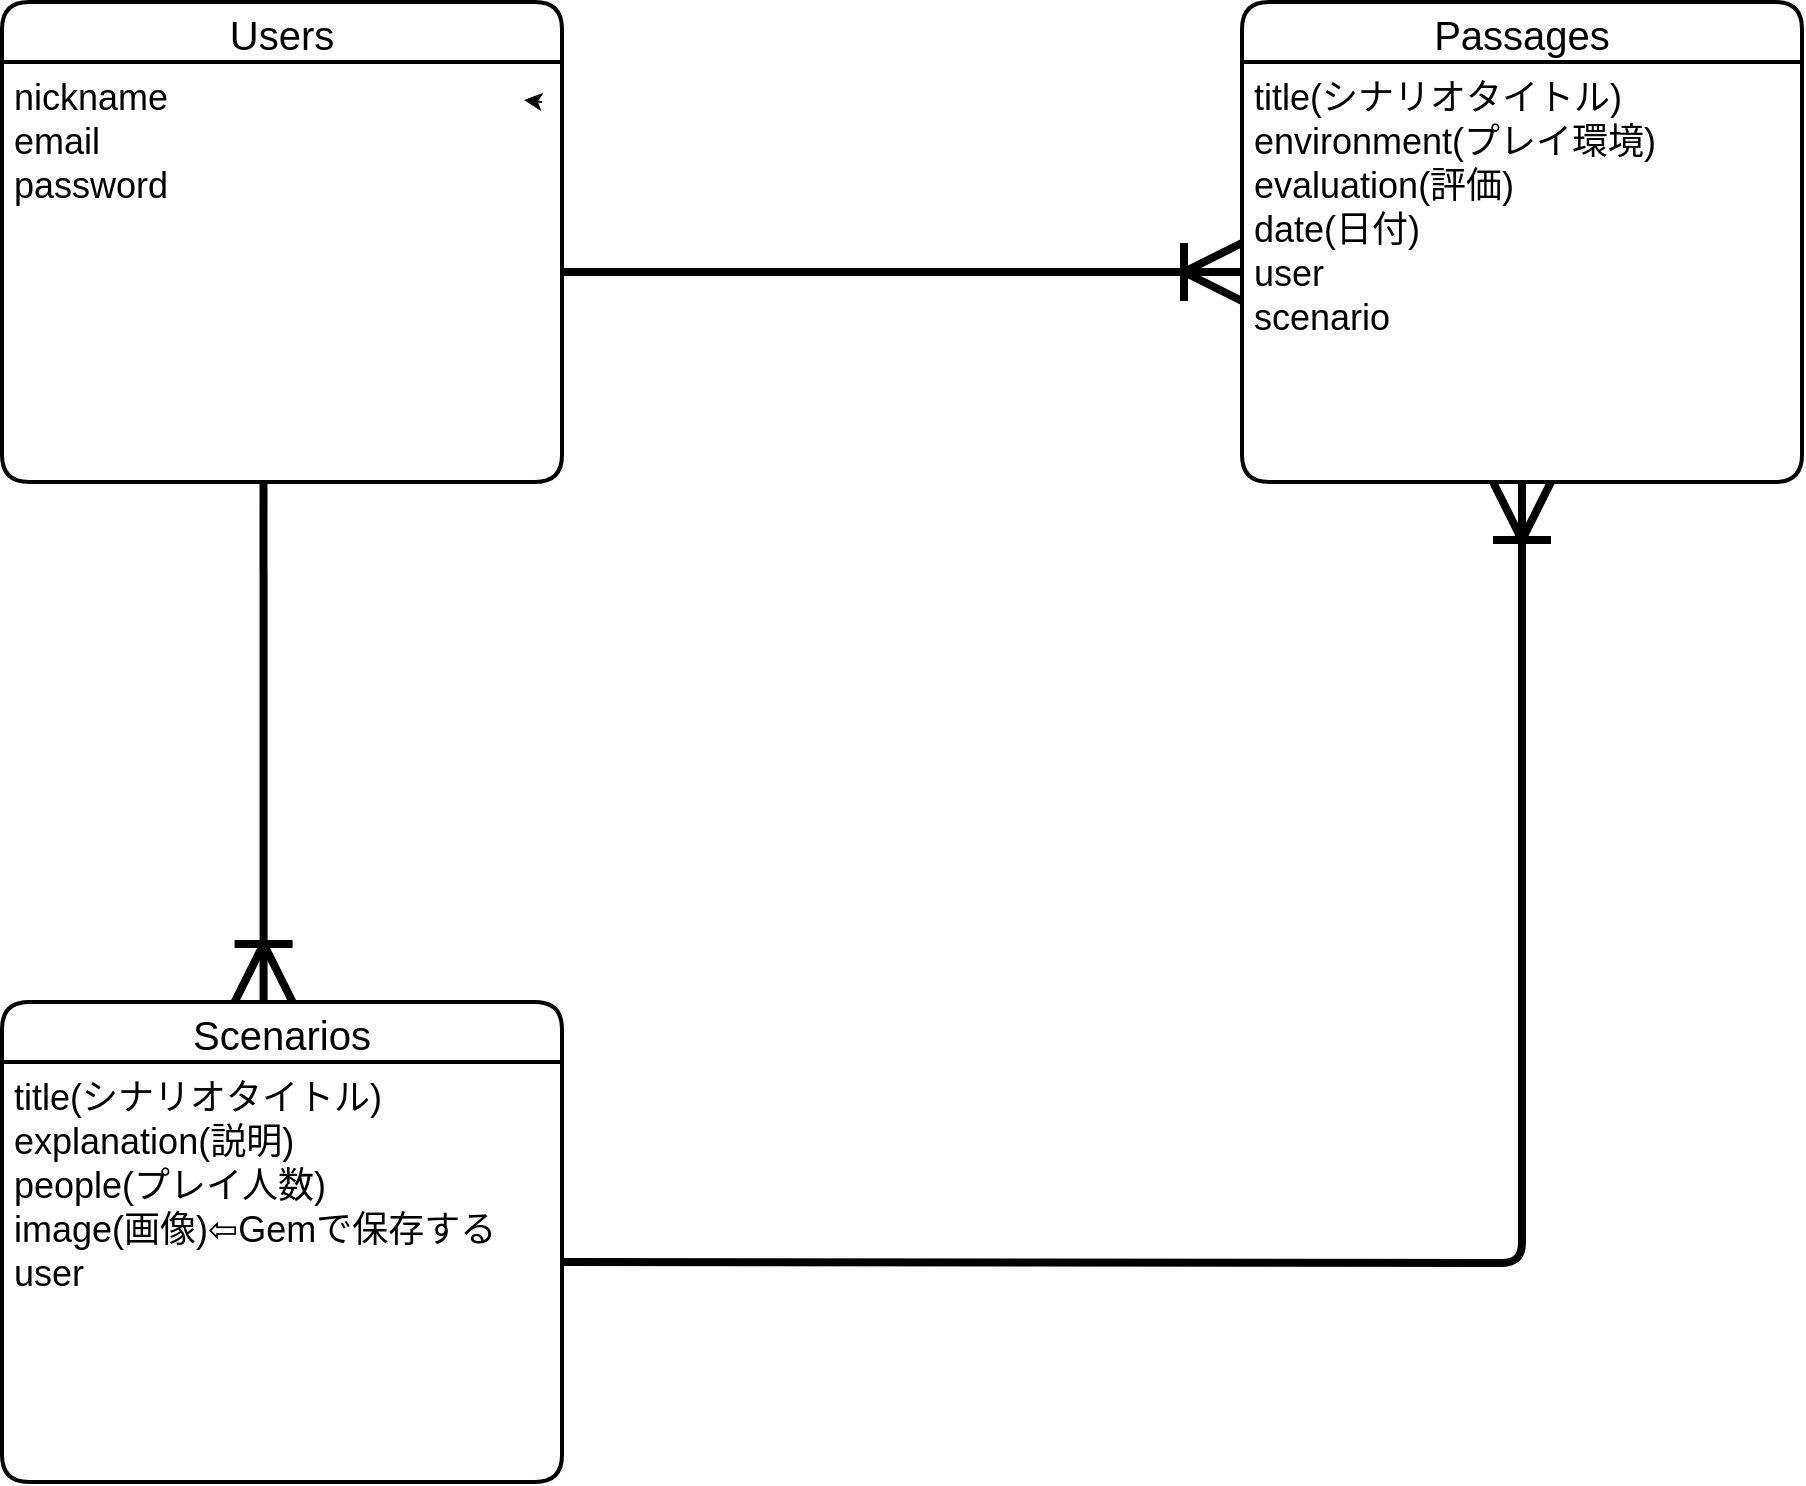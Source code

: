 <mxfile>
    <diagram id="l7B8T1y8BaTqU-JpC8iW" name="ページ1">
        <mxGraphModel dx="938" dy="850" grid="1" gridSize="10" guides="1" tooltips="1" connect="1" arrows="1" fold="1" page="1" pageScale="1" pageWidth="1169" pageHeight="1654" math="0" shadow="0">
            <root>
                <mxCell id="0"/>
                <mxCell id="1" parent="0"/>
                <mxCell id="6" style="edgeStyle=none;html=1;exitX=1;exitY=0;exitDx=0;exitDy=0;entryX=0.936;entryY=-0.017;entryDx=0;entryDy=0;entryPerimeter=0;" edge="1" parent="1">
                    <mxGeometry relative="1" as="geometry">
                        <mxPoint x="300" y="110" as="sourcePoint"/>
                        <mxPoint x="291.04" y="108.98" as="targetPoint"/>
                    </mxGeometry>
                </mxCell>
                <mxCell id="10" value="Passages" style="swimlane;childLayout=stackLayout;horizontal=1;startSize=30;horizontalStack=0;rounded=1;fontSize=20;fontStyle=0;strokeWidth=2;resizeParent=0;resizeLast=1;shadow=0;dashed=0;align=center;" vertex="1" parent="1">
                    <mxGeometry x="650" y="60" width="280" height="240" as="geometry"/>
                </mxCell>
                <mxCell id="11" value="title(シナリオタイトル)&#10;environment(プレイ環境)&#10;evaluation(評価)&#10;date(日付)&#10;user&#10;scenario" style="align=left;strokeColor=none;fillColor=none;spacingLeft=4;fontSize=18;verticalAlign=top;resizable=0;rotatable=0;part=1;" vertex="1" parent="10">
                    <mxGeometry y="30" width="280" height="210" as="geometry"/>
                </mxCell>
                <mxCell id="12" value="Users" style="swimlane;childLayout=stackLayout;horizontal=1;startSize=30;horizontalStack=0;rounded=1;fontSize=20;fontStyle=0;strokeWidth=2;resizeParent=0;resizeLast=1;shadow=0;dashed=0;align=center;" vertex="1" parent="1">
                    <mxGeometry x="30" y="60" width="280" height="240" as="geometry"/>
                </mxCell>
                <mxCell id="13" value="nickname&#10;email&#10;password&#10;" style="align=left;strokeColor=none;fillColor=none;spacingLeft=4;fontSize=18;verticalAlign=top;resizable=0;rotatable=0;part=1;" vertex="1" parent="12">
                    <mxGeometry y="30" width="280" height="210" as="geometry"/>
                </mxCell>
                <mxCell id="15" value="" style="edgeStyle=entityRelationEdgeStyle;fontSize=12;html=1;endArrow=ERoneToMany;entryX=0;entryY=0.5;entryDx=0;entryDy=0;exitX=1;exitY=0.5;exitDx=0;exitDy=0;strokeWidth=4;endSize=24;endFill=0;" edge="1" parent="1" source="13" target="11">
                    <mxGeometry width="100" height="100" relative="1" as="geometry">
                        <mxPoint x="320" y="340" as="sourcePoint"/>
                        <mxPoint x="420" y="240" as="targetPoint"/>
                    </mxGeometry>
                </mxCell>
                <mxCell id="16" value="Scenarios" style="swimlane;childLayout=stackLayout;horizontal=1;startSize=30;horizontalStack=0;rounded=1;fontSize=20;fontStyle=0;strokeWidth=2;resizeParent=0;resizeLast=1;shadow=0;dashed=0;align=center;" vertex="1" parent="1">
                    <mxGeometry x="30" y="560" width="280" height="240" as="geometry"/>
                </mxCell>
                <mxCell id="17" value="title(シナリオタイトル)&#10;explanation(説明)&#10;people(プレイ人数)&#10;image(画像)⇦Gemで保存する&#10;user&#10;" style="align=left;strokeColor=none;fillColor=none;spacingLeft=4;fontSize=18;verticalAlign=top;resizable=0;rotatable=0;part=1;" vertex="1" parent="16">
                    <mxGeometry y="30" width="280" height="210" as="geometry"/>
                </mxCell>
                <mxCell id="19" value="" style="edgeStyle=orthogonalEdgeStyle;fontSize=12;html=1;endArrow=ERoneToMany;strokeWidth=4;endSize=24;endFill=0;exitX=0.467;exitY=1;exitDx=0;exitDy=0;exitPerimeter=0;" edge="1" parent="1" source="13">
                    <mxGeometry width="100" height="100" relative="1" as="geometry">
                        <mxPoint x="160" y="320" as="sourcePoint"/>
                        <mxPoint x="161" y="560" as="targetPoint"/>
                        <Array as="points">
                            <mxPoint x="161" y="560"/>
                        </Array>
                    </mxGeometry>
                </mxCell>
                <mxCell id="21" value="" style="edgeStyle=orthogonalEdgeStyle;fontSize=12;html=1;endArrow=ERoneToMany;exitX=1;exitY=0.5;exitDx=0;exitDy=0;strokeWidth=4;endSize=24;endFill=0;entryX=0.5;entryY=1;entryDx=0;entryDy=0;" edge="1" parent="1" target="11">
                    <mxGeometry width="100" height="100" relative="1" as="geometry">
                        <mxPoint x="310" y="690" as="sourcePoint"/>
                        <mxPoint x="830" y="380" as="targetPoint"/>
                    </mxGeometry>
                </mxCell>
            </root>
        </mxGraphModel>
    </diagram>
</mxfile>